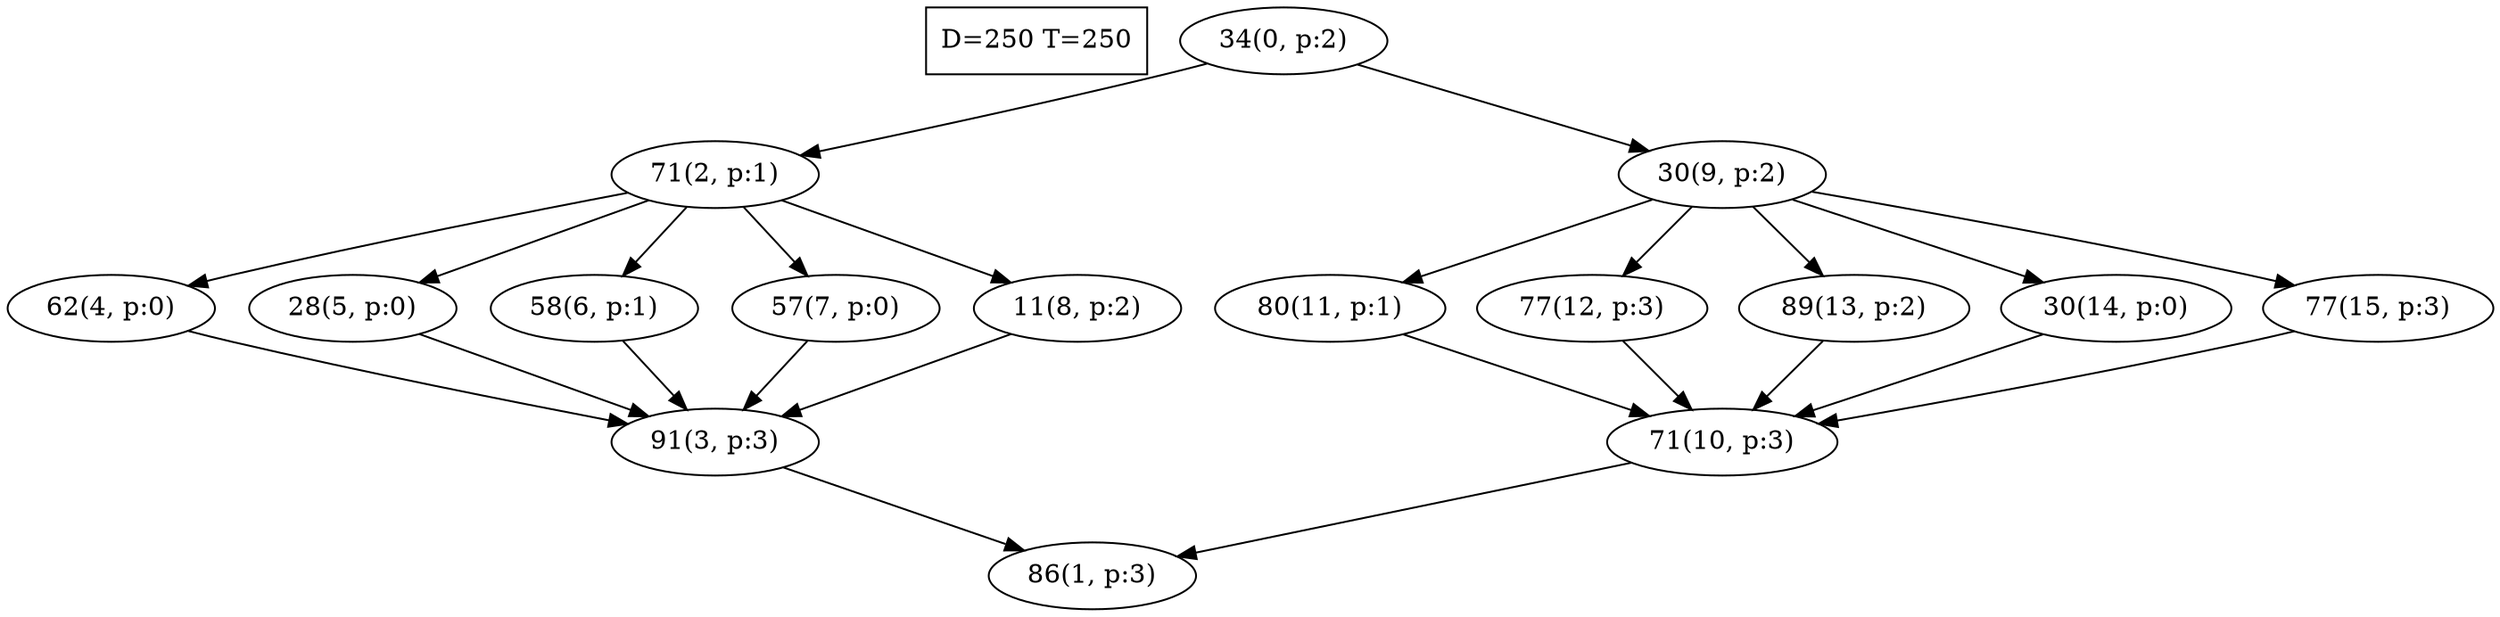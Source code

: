 digraph Task {
i [shape=box, label="D=250 T=250"]; 
0 [label="34(0, p:2)"];
1 [label="86(1, p:3)"];
2 [label="71(2, p:1)"];
3 [label="91(3, p:3)"];
4 [label="62(4, p:0)"];
5 [label="28(5, p:0)"];
6 [label="58(6, p:1)"];
7 [label="57(7, p:0)"];
8 [label="11(8, p:2)"];
9 [label="30(9, p:2)"];
10 [label="71(10, p:3)"];
11 [label="80(11, p:1)"];
12 [label="77(12, p:3)"];
13 [label="89(13, p:2)"];
14 [label="30(14, p:0)"];
15 [label="77(15, p:3)"];
0 -> 2;
0 -> 9;
2 -> 4;
2 -> 5;
2 -> 6;
2 -> 7;
2 -> 8;
3 -> 1;
4 -> 3;
5 -> 3;
6 -> 3;
7 -> 3;
8 -> 3;
9 -> 11;
9 -> 12;
9 -> 13;
9 -> 14;
9 -> 15;
10 -> 1;
11 -> 10;
12 -> 10;
13 -> 10;
14 -> 10;
15 -> 10;
}